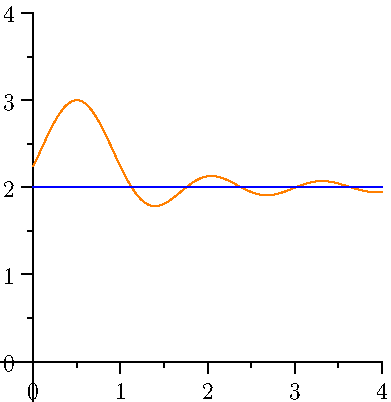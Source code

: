 import graph;
size(0,200);

real f(real x) { return 2+ 1/(x+0.5) ; }
real g(real x) { return 2-1/(x+0.5) ; }
real h(real x) { return sin(5*(x-0.5))/(5*(x-0.5)) + 2 ; }

draw(graph(g,0,4),invisible);
draw(graph(f,0,4),invisible);
draw(graph(h,0,4),orange);
draw((0,2)--(4,2),blue);

xaxis(RightTicks);
yaxis(LeftTicks);

